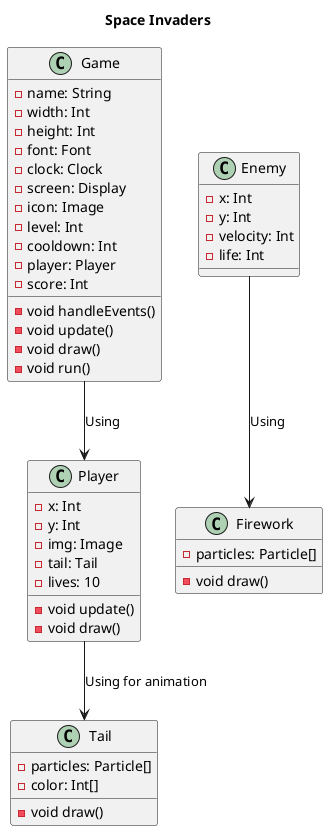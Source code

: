 @startuml Space Invaders

skinparam sequence{
    ParticipantPadding 30
    MessageAlign center
}

title Space Invaders

class Game{
    -name: String
    -width: Int
    -height: Int 
    -font: Font 
    -clock: Clock
    -screen: Display 
    -icon: Image 
    -level: Int 
    -cooldown: Int 
    -player: Player 
    -score: Int 
    
    -void handleEvents()
    -void update()
    -void draw() 
    -void run()
}

class Player{
    -x: Int
    -y: Int
    -img: Image 
    -tail: Tail 
    -lives: 10 
    
    -void update() 
    -void draw()
}

class Enemy{
    -x: Int 
    -y: Int 
    -velocity: Int 
    -life: Int 
}

class Tail{
    -particles: Particle[]
    -color: Int[]

    -void draw()
}

class Firework{
    -particles: Particle[] 
    -void draw()
}


Game --> Player: Using
Player --> Tail: Using for animation
Enemy --> Firework: Using

@enduml